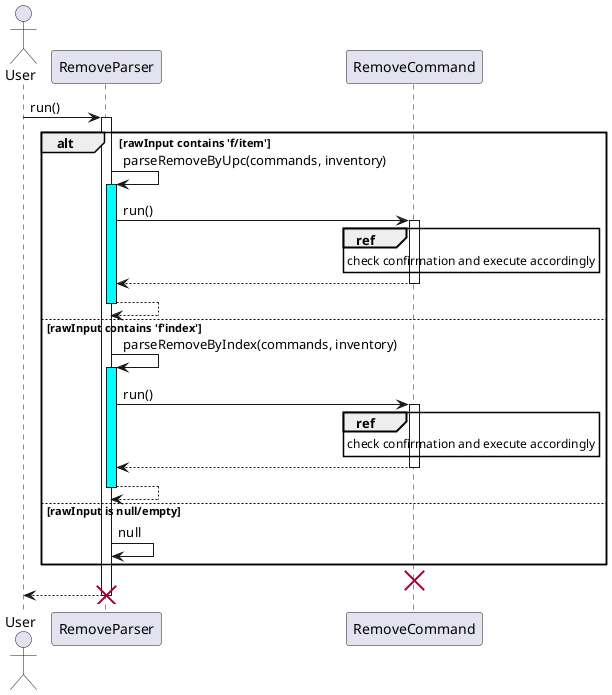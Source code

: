 @startuml
'https://plantuml.com/sequence-diagram

actor User
User -> RemoveParser: run()
activate RemoveParser
alt rawInput contains 'f/item'
    RemoveParser -> RemoveParser: parseRemoveByUpc(commands, inventory)
    activate RemoveParser #cyan
    RemoveParser -> RemoveCommand: run()
    activate RemoveCommand
        ref over RemoveCommand
         check confirmation and execute accordingly
        end ref
    return
    return
else rawInput contains 'f'index'
    RemoveParser -> RemoveParser: parseRemoveByIndex(commands, inventory)
    activate RemoveParser #cyan
    RemoveParser -> RemoveCommand: run()
    activate RemoveCommand
        ref over RemoveCommand
         check confirmation and execute accordingly
        end ref
    return
    return
else rawInput is null/empty
    RemoveParser -> RemoveParser: null
end
destroy RemoveCommand
return
destroy RemoveParser
@enduml